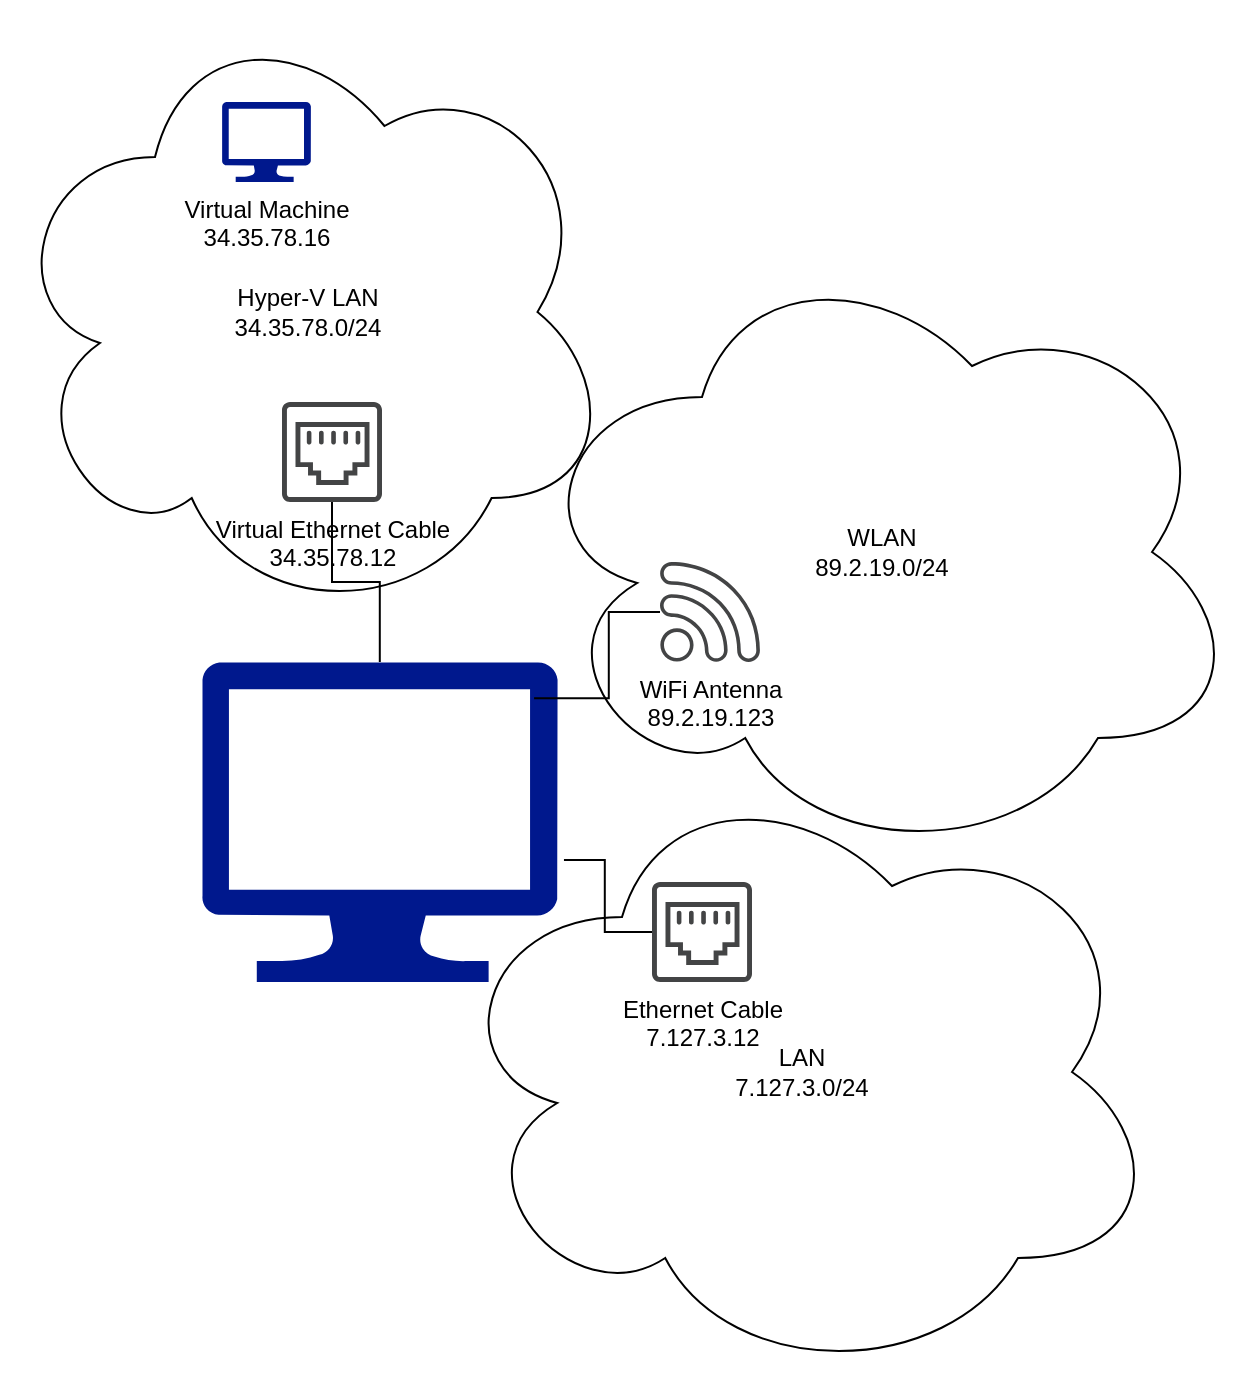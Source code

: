 <mxfile version="24.4.6" type="device">
  <diagram name="Página-1" id="DUgbW9Hifhnu3nvroe5K">
    <mxGraphModel dx="1386" dy="1954" grid="1" gridSize="10" guides="1" tooltips="1" connect="1" arrows="1" fold="1" page="1" pageScale="1" pageWidth="827" pageHeight="1169" math="0" shadow="0">
      <root>
        <mxCell id="0" />
        <mxCell id="1" parent="0" />
        <mxCell id="aj4OhrKNP1JHMqtw9A_j-12" value="Hyper-V LAN&lt;div&gt;&lt;div&gt;34.35.78.0/24&lt;/div&gt;&lt;/div&gt;" style="ellipse;shape=cloud;whiteSpace=wrap;html=1;fillColor=none;" vertex="1" parent="1">
          <mxGeometry x="60" y="-50" width="306" height="310" as="geometry" />
        </mxCell>
        <mxCell id="aj4OhrKNP1JHMqtw9A_j-7" value="LAN&lt;div&gt;7.127.3.0/24&lt;/div&gt;" style="ellipse;shape=cloud;whiteSpace=wrap;html=1;fillColor=none;" vertex="1" parent="1">
          <mxGeometry x="280" y="330" width="360" height="310" as="geometry" />
        </mxCell>
        <mxCell id="aj4OhrKNP1JHMqtw9A_j-6" value="WLAN&lt;div&gt;89.2.19.0/24&lt;/div&gt;" style="ellipse;shape=cloud;whiteSpace=wrap;html=1;fillColor=none;" vertex="1" parent="1">
          <mxGeometry x="320" y="70" width="360" height="310" as="geometry" />
        </mxCell>
        <mxCell id="aj4OhrKNP1JHMqtw9A_j-10" style="edgeStyle=orthogonalEdgeStyle;rounded=0;orthogonalLoop=1;jettySize=auto;html=1;endArrow=none;endFill=0;" edge="1" parent="1" source="aj4OhrKNP1JHMqtw9A_j-1" target="aj4OhrKNP1JHMqtw9A_j-11">
          <mxGeometry relative="1" as="geometry">
            <mxPoint x="248.89" y="230" as="targetPoint" />
          </mxGeometry>
        </mxCell>
        <mxCell id="aj4OhrKNP1JHMqtw9A_j-1" value="" style="sketch=0;aspect=fixed;pointerEvents=1;shadow=0;dashed=0;html=1;strokeColor=none;labelPosition=center;verticalLabelPosition=bottom;verticalAlign=top;align=center;fillColor=#00188D;shape=mxgraph.azure.computer" vertex="1" parent="1">
          <mxGeometry x="160" y="280" width="177.78" height="160" as="geometry" />
        </mxCell>
        <mxCell id="aj4OhrKNP1JHMqtw9A_j-2" value="WiFi Antenna&lt;div&gt;89.2.19.123&lt;/div&gt;" style="sketch=0;pointerEvents=1;shadow=0;dashed=0;html=1;strokeColor=none;fillColor=#434445;aspect=fixed;labelPosition=center;verticalLabelPosition=bottom;verticalAlign=top;align=center;outlineConnect=0;shape=mxgraph.vvd.wi_fi;" vertex="1" parent="1">
          <mxGeometry x="389" y="230" width="50" height="50" as="geometry" />
        </mxCell>
        <mxCell id="aj4OhrKNP1JHMqtw9A_j-3" style="edgeStyle=orthogonalEdgeStyle;rounded=0;orthogonalLoop=1;jettySize=auto;html=1;entryX=0.934;entryY=0.113;entryDx=0;entryDy=0;entryPerimeter=0;endArrow=none;endFill=0;" edge="1" parent="1" source="aj4OhrKNP1JHMqtw9A_j-2" target="aj4OhrKNP1JHMqtw9A_j-1">
          <mxGeometry relative="1" as="geometry" />
        </mxCell>
        <mxCell id="aj4OhrKNP1JHMqtw9A_j-4" value="Ethernet Cable&lt;div&gt;7.127.3.12&lt;/div&gt;" style="sketch=0;pointerEvents=1;shadow=0;dashed=0;html=1;strokeColor=none;fillColor=#434445;aspect=fixed;labelPosition=center;verticalLabelPosition=bottom;verticalAlign=top;align=center;outlineConnect=0;shape=mxgraph.vvd.ethernet_port;" vertex="1" parent="1">
          <mxGeometry x="385" y="390" width="50" height="50" as="geometry" />
        </mxCell>
        <mxCell id="aj4OhrKNP1JHMqtw9A_j-5" style="edgeStyle=orthogonalEdgeStyle;rounded=0;orthogonalLoop=1;jettySize=auto;html=1;entryX=1.018;entryY=0.619;entryDx=0;entryDy=0;entryPerimeter=0;endArrow=none;endFill=0;" edge="1" parent="1" source="aj4OhrKNP1JHMqtw9A_j-4" target="aj4OhrKNP1JHMqtw9A_j-1">
          <mxGeometry relative="1" as="geometry" />
        </mxCell>
        <mxCell id="aj4OhrKNP1JHMqtw9A_j-11" value="Virtual Ethernet Cable&lt;div&gt;34.35.78.12&lt;/div&gt;" style="sketch=0;pointerEvents=1;shadow=0;dashed=0;html=1;strokeColor=none;fillColor=#434445;aspect=fixed;labelPosition=center;verticalLabelPosition=bottom;verticalAlign=top;align=center;outlineConnect=0;shape=mxgraph.vvd.ethernet_port;" vertex="1" parent="1">
          <mxGeometry x="200" y="150" width="50" height="50" as="geometry" />
        </mxCell>
        <mxCell id="aj4OhrKNP1JHMqtw9A_j-13" value="Virtual Machine&lt;div&gt;34.35.78.16&lt;/div&gt;" style="sketch=0;aspect=fixed;pointerEvents=1;shadow=0;dashed=0;html=1;strokeColor=none;labelPosition=center;verticalLabelPosition=bottom;verticalAlign=top;align=center;fillColor=#00188D;shape=mxgraph.azure.computer" vertex="1" parent="1">
          <mxGeometry x="170" width="44.44" height="40" as="geometry" />
        </mxCell>
      </root>
    </mxGraphModel>
  </diagram>
</mxfile>
